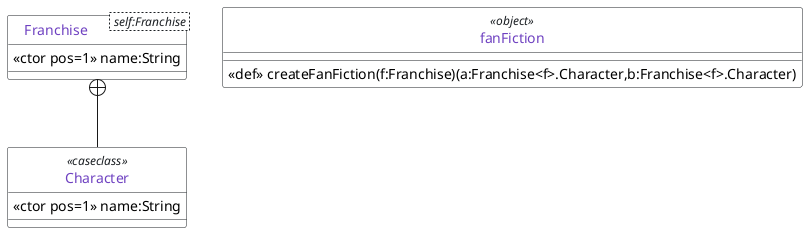 @startuml
class Franchise< self:Franchise > {
    <<ctor pos=1>> name:String
}

class Character <<caseclass>> {
    <<ctor pos=1>> name:String
}

Franchise +-- Character 

class fanFiction <<object>> {
  <<def>> createFanFiction(f:Franchise)(a:Franchise<f>.Character,b:Franchise<f>.Character)
}

hide circle 
skinparam defaultFontName Source Code Pro

skinparam ClassStereotypeFontColor #1b1f23

skinparam class {
    BackgroundColor White
    BorderColor #1b1f23
    ArrowColor #1b1f23
    FontColor #6f42c1
}

skinparam note {
    BackgroundColor White
    BorderColor #1b1f23
    ArrowColor #1b1f23
    FontColor #d73a49
}


skinparam stereotype {
    FontColor #d73a49
}
@enduml